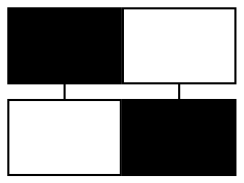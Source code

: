graph G {
    ranksep = 0;
    nodesep = 0;

    /* Entities */
    Nodo0 [label="", shape="box",style = "filled",fillcolor="black"]
    Nodo1 [label="", shape="box",style = "filled",fillcolor="white"]
    Nodo2 [label="", shape="box",style = "filled",fillcolor="white"]
    Nodo3 [label="", shape="box",style = "filled",fillcolor="black"]
    
    /* Relationships */
    Nodo0 -- Nodo1[]
    Nodo2 -- Nodo3[]

    /* Ranks */
    { rank=same; };
}